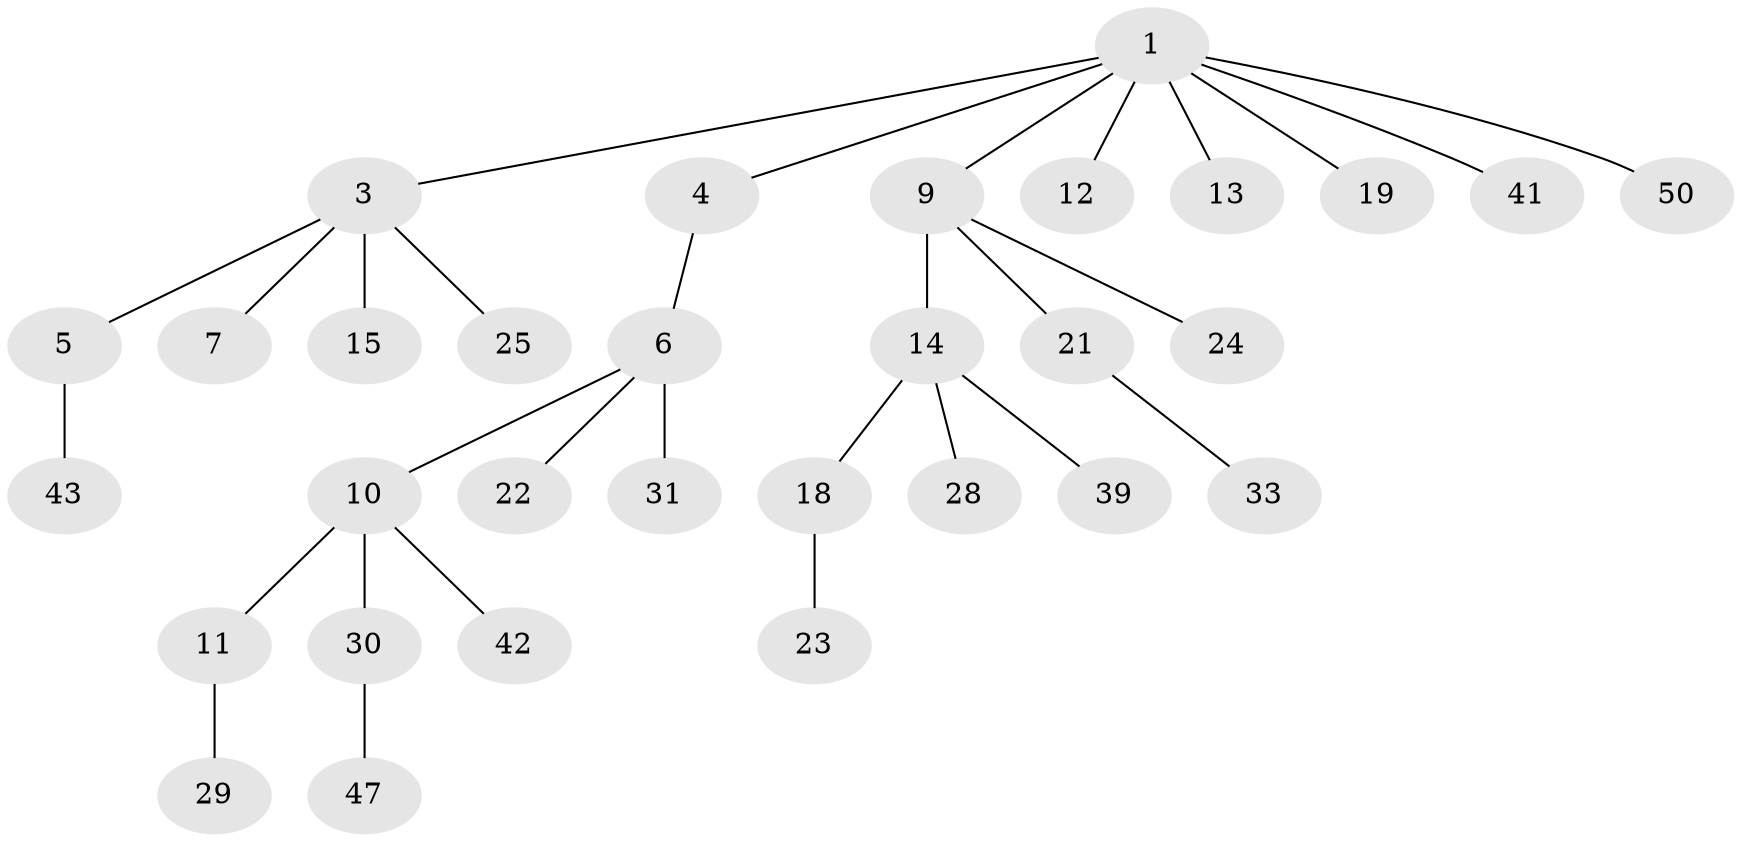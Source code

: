 // original degree distribution, {6: 0.0392156862745098, 4: 0.058823529411764705, 2: 0.3137254901960784, 3: 0.09803921568627451, 1: 0.47058823529411764, 5: 0.0196078431372549}
// Generated by graph-tools (version 1.1) at 2025/42/03/06/25 10:42:04]
// undirected, 31 vertices, 30 edges
graph export_dot {
graph [start="1"]
  node [color=gray90,style=filled];
  1 [super="+2"];
  3 [super="+48"];
  4;
  5 [super="+49"];
  6 [super="+8"];
  7;
  9;
  10 [super="+17"];
  11 [super="+16"];
  12 [super="+45"];
  13;
  14 [super="+26"];
  15 [super="+20"];
  18 [super="+27"];
  19;
  21 [super="+36"];
  22 [super="+34"];
  23 [super="+38"];
  24 [super="+37"];
  25 [super="+51"];
  28;
  29 [super="+32"];
  30 [super="+35"];
  31 [super="+46"];
  33 [super="+44"];
  39 [super="+40"];
  41;
  42;
  43;
  47;
  50;
  1 -- 3;
  1 -- 4;
  1 -- 12;
  1 -- 41;
  1 -- 50;
  1 -- 19;
  1 -- 13;
  1 -- 9;
  3 -- 5;
  3 -- 7;
  3 -- 15;
  3 -- 25;
  4 -- 6;
  5 -- 43;
  6 -- 22;
  6 -- 10;
  6 -- 31;
  9 -- 14;
  9 -- 21;
  9 -- 24;
  10 -- 11;
  10 -- 42;
  10 -- 30;
  11 -- 29;
  14 -- 18;
  14 -- 28;
  14 -- 39;
  18 -- 23;
  21 -- 33;
  30 -- 47;
}
